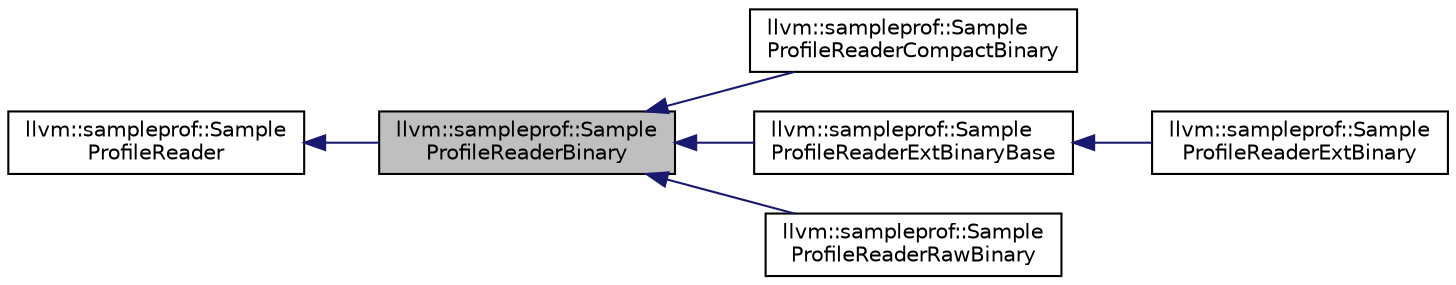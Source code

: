 digraph "llvm::sampleprof::SampleProfileReaderBinary"
{
 // LATEX_PDF_SIZE
  bgcolor="transparent";
  edge [fontname="Helvetica",fontsize="10",labelfontname="Helvetica",labelfontsize="10"];
  node [fontname="Helvetica",fontsize="10",shape=record];
  rankdir="LR";
  Node1 [label="llvm::sampleprof::Sample\lProfileReaderBinary",height=0.2,width=0.4,color="black", fillcolor="grey75", style="filled", fontcolor="black",tooltip=" "];
  Node2 -> Node1 [dir="back",color="midnightblue",fontsize="10",style="solid",fontname="Helvetica"];
  Node2 [label="llvm::sampleprof::Sample\lProfileReader",height=0.2,width=0.4,color="black",URL="$classllvm_1_1sampleprof_1_1SampleProfileReader.html",tooltip="Sample-based profile reader."];
  Node1 -> Node3 [dir="back",color="midnightblue",fontsize="10",style="solid",fontname="Helvetica"];
  Node3 [label="llvm::sampleprof::Sample\lProfileReaderCompactBinary",height=0.2,width=0.4,color="black",URL="$classllvm_1_1sampleprof_1_1SampleProfileReaderCompactBinary.html",tooltip=" "];
  Node1 -> Node4 [dir="back",color="midnightblue",fontsize="10",style="solid",fontname="Helvetica"];
  Node4 [label="llvm::sampleprof::Sample\lProfileReaderExtBinaryBase",height=0.2,width=0.4,color="black",URL="$classllvm_1_1sampleprof_1_1SampleProfileReaderExtBinaryBase.html",tooltip="SampleProfileReaderExtBinaryBase/SampleProfileWriterExtBinaryBase defines the basic structure of the ..."];
  Node4 -> Node5 [dir="back",color="midnightblue",fontsize="10",style="solid",fontname="Helvetica"];
  Node5 [label="llvm::sampleprof::Sample\lProfileReaderExtBinary",height=0.2,width=0.4,color="black",URL="$classllvm_1_1sampleprof_1_1SampleProfileReaderExtBinary.html",tooltip=" "];
  Node1 -> Node6 [dir="back",color="midnightblue",fontsize="10",style="solid",fontname="Helvetica"];
  Node6 [label="llvm::sampleprof::Sample\lProfileReaderRawBinary",height=0.2,width=0.4,color="black",URL="$classllvm_1_1sampleprof_1_1SampleProfileReaderRawBinary.html",tooltip=" "];
}
